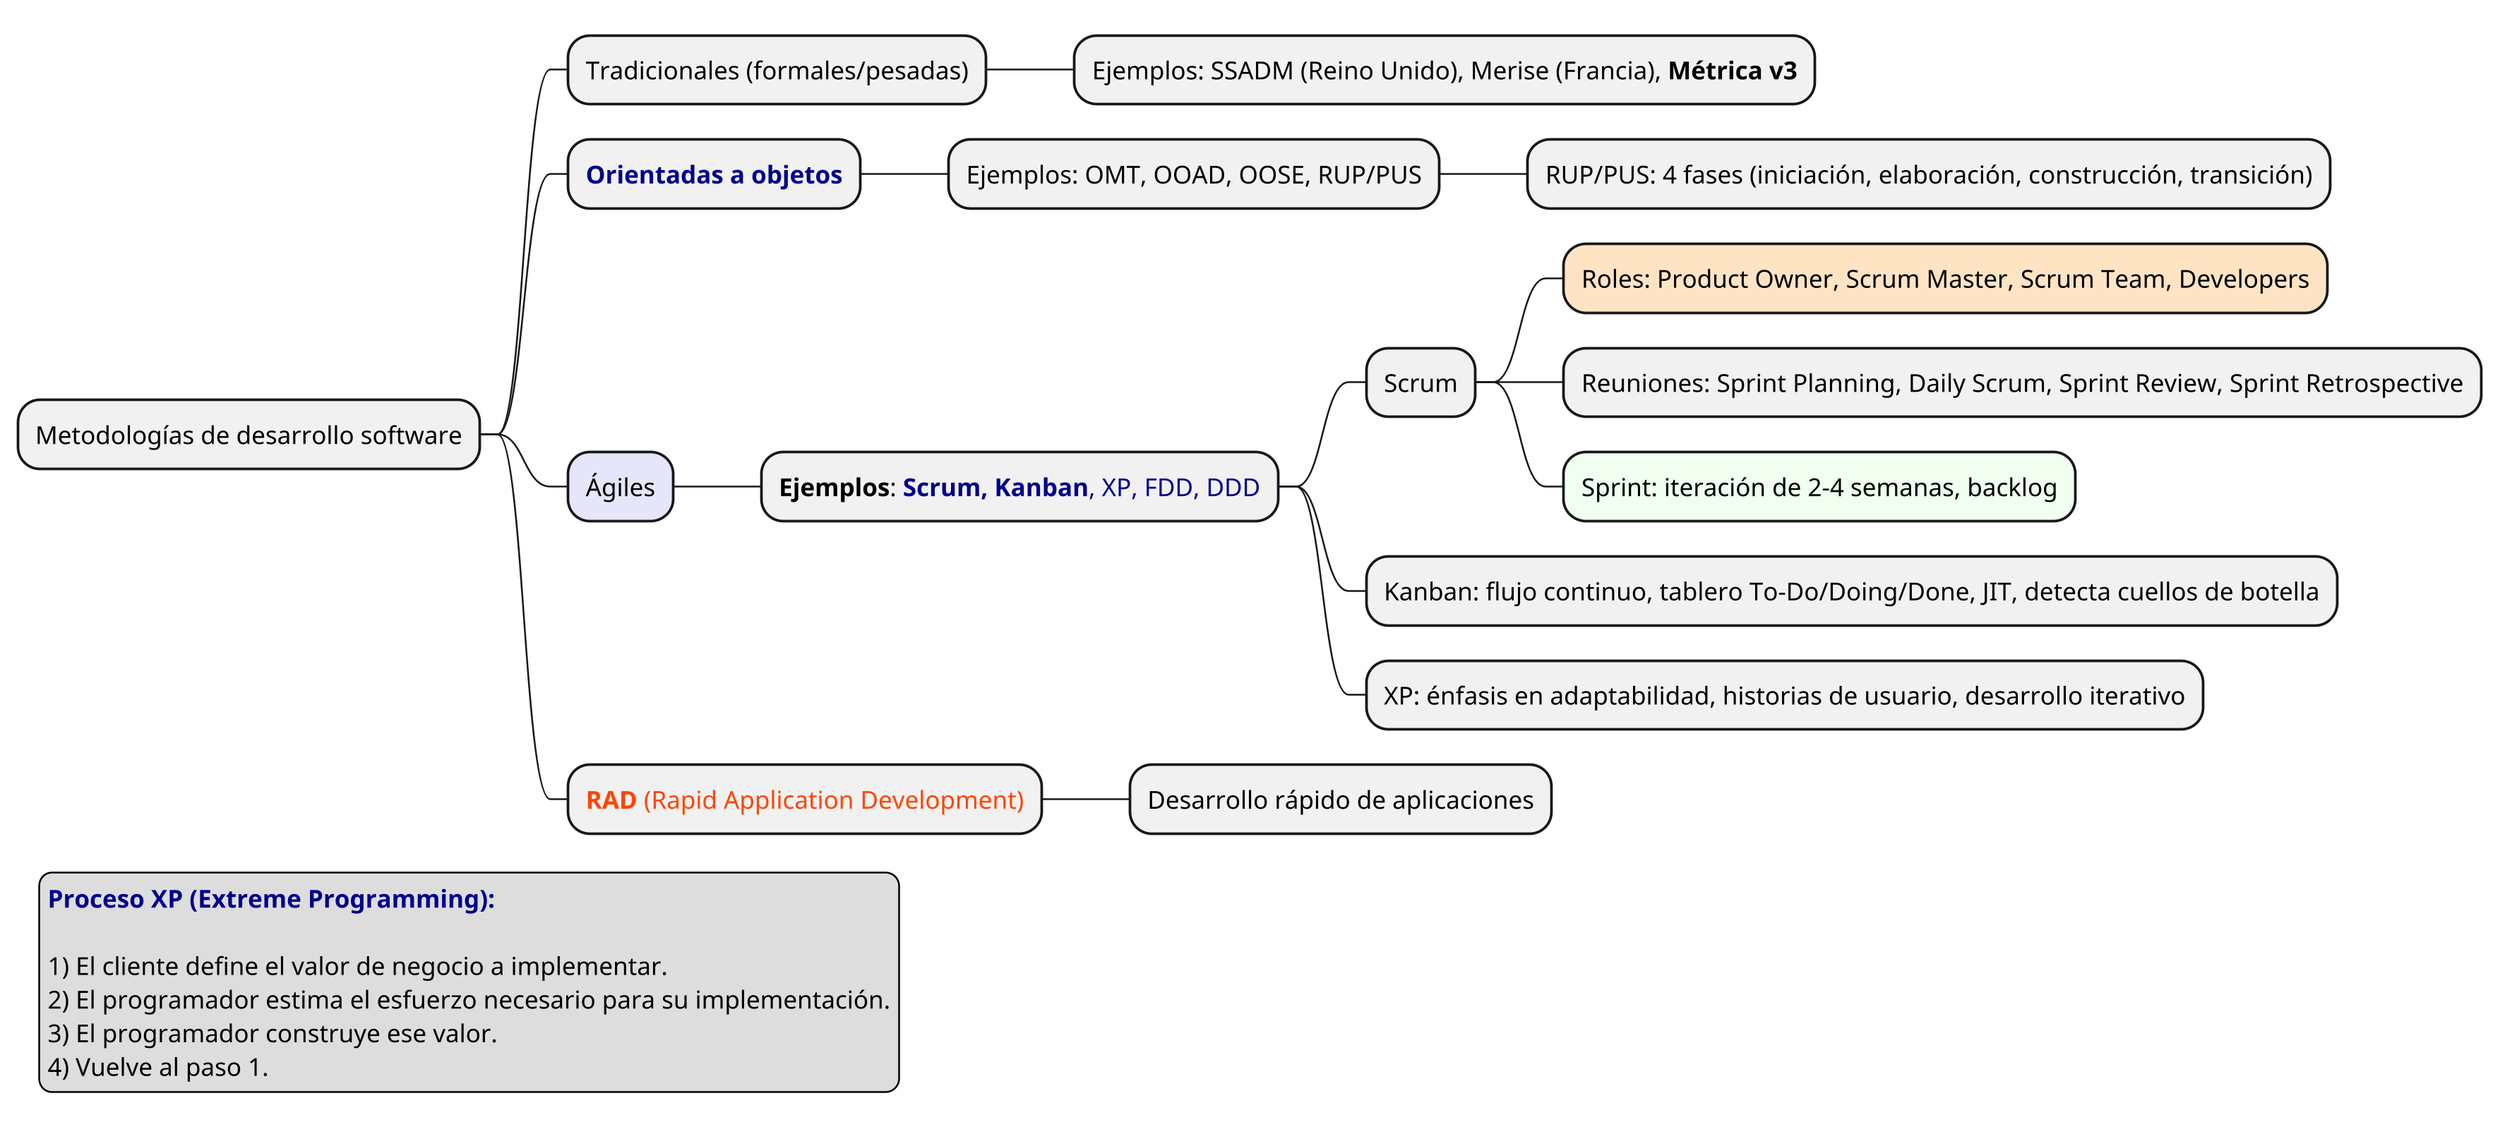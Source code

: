 @startmindmap
scale 2.5
* Metodologías de desarrollo software
** Tradicionales (formales/pesadas)
*** Ejemplos: SSADM (Reino Unido), Merise (Francia), **Métrica v3**
** <color darkblue>**Orientadas a objetos**
*** Ejemplos: OMT, OOAD, OOSE, RUP/PUS
**** RUP/PUS: 4 fases (iniciación, elaboración, construcción, transición)
**[#Lavender] Ágiles
*** **Ejemplos**: <color darkblue>**Scrum, Kanban**, XP, FDD, DDD
**** Scrum
*****[#Bisque] Roles: Product Owner, Scrum Master, Scrum Team, Developers
***** Reuniones: Sprint Planning, Daily Scrum, Sprint Review, Sprint Retrospective
*****[#HoneyDew] Sprint: iteración de 2-4 semanas, backlog
**** Kanban: flujo continuo, tablero To-Do/Doing/Done, JIT, detecta cuellos de botella
**** XP: énfasis en adaptabilidad, historias de usuario, desarrollo iterativo
** <color OrangeRed>**RAD** (Rapid Application Development)
*** Desarrollo rápido de aplicaciones

legend left
<color darkblue>**Proceso XP (Extreme Programming):**

1) El cliente define el valor de negocio a implementar.
2) El programador estima el esfuerzo necesario para su implementación.
3) El programador construye ese valor.
4) Vuelve al paso 1.
endlegend

@endmindmap

@startuml
scale 2.5
skinparam defaultFontName "Arial"
skinparam defaultFontSize 26
skinparam legendFontSize 28

<style>
	legend {
        BackgroundColor lightyellow
	}
    arrow {
        LineStyle 0
        LineThickness 1
        LineColor green
	}
</style>

skinparam class {
    BackgroundColor<<trad>> #f9e79f
    BackgroundColor<<oo>> #aed6f1
    BackgroundColor<<agil>> #a9dfbf
    BackgroundColor<<rad>> #f5b7b1
    BorderColor Black
}

class "Metodologías de desarrollo software" as MDS

class "Tradicionales" <<trad>> {
    Ejemplos: SSADM, Merise, Métrica v3
    Foco: planificación, documentación, procesos
}
class "Orientadas a objetos" <<oo>> {
    Ejemplos: OMT, OOAD, OOSE, RUP/PUS
    Foco: modelado con objetos
    --
    RUP/PUS: 4 fases (iniciación, elaboración, construcción, transición)
}
class "Ágiles" <<agil>> {
    Ejemplos: Scrum, Kanban, XP, FDD, DDD
    Desarrollo: incremental, sencillo, adaptable, colaborativo
    --
    - **Foco** en el Cliente y en la entrega de Valor
}
class "RAD" <<rad>> {
    Desarrollo rápido de aplicaciones
}

class "Scrum" <<agil>> {
    Roles: Product Owner, Scrum Master, Scrum Team, Developers
    Reuniones: Sprint Planning, Daily Scrum, Sprint Review, Sprint Retrospective
    Sprint: iteración 2-4 semanas, backlog
}
class "Kanban" <<agil>> {
    Flujo continuo, tablero To-Do/Doing/Done, JIT
}
class "XP" <<agil>> {
    Adaptabilidad, historias de usuario, desarrollo iterativo
}

MDS -- Tradicionales
MDS -- "Orientadas a objetos"
MDS -- Ágiles
MDS -- RAD
Ágiles -- Scrum
Ágiles -- Kanban
Ágiles -- XP

legend left
**Tradicionales:** Basadas en fuerte planificación, documentación y procesos.
RAD: Metodología orientada a entregar sistemas muy rápido.
RUP/PUS: Proceso unificado en 4 fases: iniciación, elaboración, construcción, transición.

Scrum: Metodología ágil con roles (Product Owner, Scrum Master, Scrum Team), iteraciones (sprints) y reuniones clave.

Scrum: Metodología ágil con roles y eventos iterativos.

  - Product Owner: Voz del cliente, prioriza funcionalidades.
  - Scrum Master: Facilita Scrum, protege al equipo.
  - Scrum Team: Construye el producto, multifuncional y autoorganizado. Tamaño pequeño (de 5 a 9 personas).
  - Developers: Implementan y entregan incrementos de producto.

 Sprint: Iteración de 2-4 semanas donde se desarrolla un incremento de software operativo.
  - Backlog: Lista priorizada de requisitos y tareas pendientes; de aquí se seleccionan los ítems para cada sprint.
  - Backlog de iteracción seleccionado de del Backlog del Producto.

  Sprint Review: al final del Sprint.Se verifica  verifica si el incremento de producto satisface las expectativas P Owner
  Sprint Retrospective: no miramos en el SW  que hemos desarrolado.
    Miramos en lo que usamos para  desarrollarlo que nos puede generar un problema. Miramos hacia Futuro.

Kanban: Flujo continuo, tablero visual (To-Do, Doing, Done), principio JIT.

XP: Énfasis en adaptabilidad, historias de usuario, desarrollo iterativo y cambios frecuentes.
endlegend
@enduml


@startmindmap
* Metodologías de desarrollo de software
** Tradicionales
*** Fuerte planificación, documentación, procesos
*** RAD: entrega rápida de sistemas
*** RUP/PUS: 4 fases (iniciación, elaboración, construcción, transición)
** Ágiles
*** Scrum
**** Roles: Product Owner (prioriza), Scrum Master (facilita), Scrum Team (desarrolla, multifuncional, 5-9 personas), Developers (implementan)
**** Sprint: iteración 2-4 semanas, incremento operativo
**** Backlog: lista priorizada de requisitos
**** Sprint Review: verifica satisfacción del Product Owner
**** Sprint Retrospective: mejora del proceso, no del producto
*** Kanban
**** Flujo continuo, tablero visual (To-Do, Doing, Done), principio JIT
*** XP (Extreme Programming)
**** Adaptabilidad, historias de usuario, desarrollo iterativo, cambios frecuentes
@endmindmap

@startuml
package "Metodologías Tradicionales" as T {
  class "RAD" as RAD
  class "RUP/PUS" as RUP
}

package "Metodologías Ágiles" as A {
  package "Scrum" {
    class "Roles" as Roles
    class "Sprint"
    class "Backlog"
    class "Sprint Review"
    class "Sprint Retrospective"
  }
  class "Kanban"
  class "XP"
}

RAD : entrega rápida
RUP : 4 fases: iniciación, elaboración, construcción, transición

Roles : Product Owner, Scrum Master, Scrum Team, Developers
Sprint : Iteración 2-4 semanas
Backlog : Lista priorizada de requisitos
"Sprint Review" : Verifica satisfacción del Product Owner
"Sprint Retrospective" : Mejora del proceso

Kanban : Flujo continuo, tablero visual, JIT
XP : Adaptabilidad, historias de usuario, iterativo, cambios frecuentes

T --down--> A

@enduml


@startuml
skinparam monochrome true
skinparam defaultFontSize 14
start
:Cliente define valor de negocio;
:Programador estima esfuerzo;
:Programador construye valor;
repeat
  :¿Nuevo valor a implementar?;
repeat while (sí)
stop
@enduml
